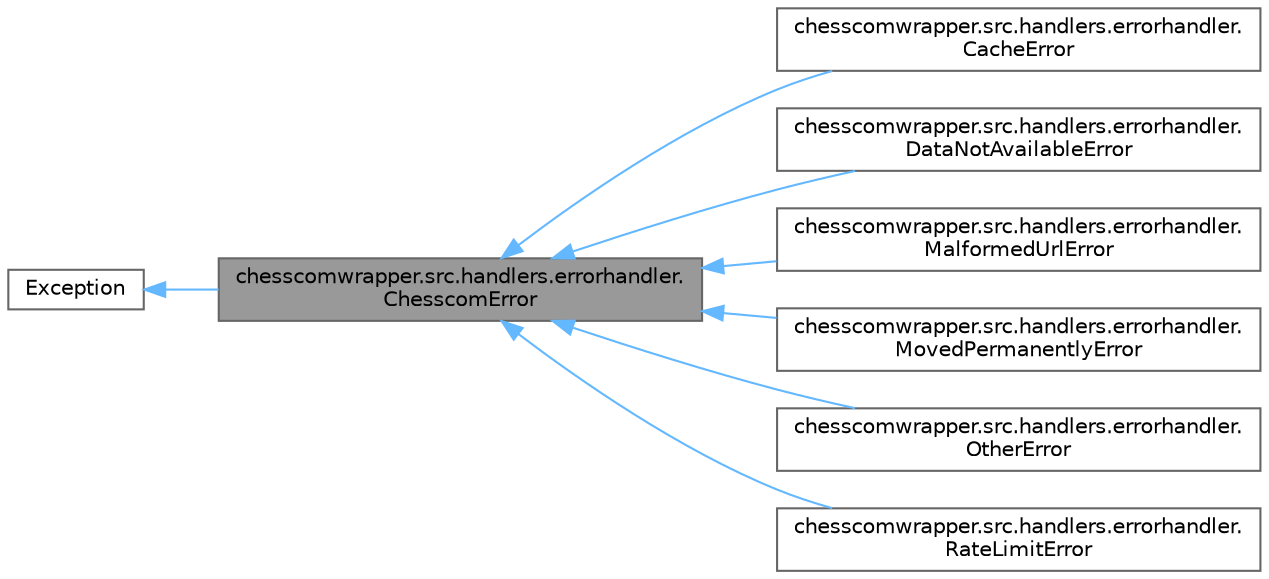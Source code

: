 digraph "chesscomwrapper.src.handlers.errorhandler.ChesscomError"
{
 // LATEX_PDF_SIZE
  bgcolor="transparent";
  edge [fontname=Helvetica,fontsize=10,labelfontname=Helvetica,labelfontsize=10];
  node [fontname=Helvetica,fontsize=10,shape=box,height=0.2,width=0.4];
  rankdir="LR";
  Node1 [label="chesscomwrapper.src.handlers.errorhandler.\lChesscomError",height=0.2,width=0.4,color="gray40", fillcolor="grey60", style="filled", fontcolor="black",tooltip="Base class for other exceptions."];
  Node2 -> Node1 [dir="back",color="steelblue1",style="solid"];
  Node2 [label="Exception",height=0.2,width=0.4,color="gray40", fillcolor="white", style="filled",tooltip=" "];
  Node1 -> Node3 [dir="back",color="steelblue1",style="solid"];
  Node3 [label="chesscomwrapper.src.handlers.errorhandler.\lCacheError",height=0.2,width=0.4,color="gray40", fillcolor="white", style="filled",URL="$classchesscomwrapper_1_1src_1_1handlers_1_1errorhandler_1_1_cache_error.html",tooltip="Raised when the cache is not available."];
  Node1 -> Node4 [dir="back",color="steelblue1",style="solid"];
  Node4 [label="chesscomwrapper.src.handlers.errorhandler.\lDataNotAvailableError",height=0.2,width=0.4,color="gray40", fillcolor="white", style="filled",URL="$classchesscomwrapper_1_1src_1_1handlers_1_1errorhandler_1_1_data_not_available_error.html",tooltip="Raised when the data requested is not available."];
  Node1 -> Node5 [dir="back",color="steelblue1",style="solid"];
  Node5 [label="chesscomwrapper.src.handlers.errorhandler.\lMalformedUrlError",height=0.2,width=0.4,color="gray40", fillcolor="white", style="filled",URL="$classchesscomwrapper_1_1src_1_1handlers_1_1errorhandler_1_1_malformed_url_error.html",tooltip="Raised when the URL is malformed."];
  Node1 -> Node6 [dir="back",color="steelblue1",style="solid"];
  Node6 [label="chesscomwrapper.src.handlers.errorhandler.\lMovedPermanentlyError",height=0.2,width=0.4,color="gray40", fillcolor="white", style="filled",URL="$classchesscomwrapper_1_1src_1_1handlers_1_1errorhandler_1_1_moved_permanently_error.html",tooltip="Raised wehn the URL you requested is bad, but we know where it should be; your client should remember..."];
  Node1 -> Node7 [dir="back",color="steelblue1",style="solid"];
  Node7 [label="chesscomwrapper.src.handlers.errorhandler.\lOtherError",height=0.2,width=0.4,color="gray40", fillcolor="white", style="filled",URL="$classchesscomwrapper_1_1src_1_1handlers_1_1errorhandler_1_1_other_error.html",tooltip="Raised when the data requested is not available."];
  Node1 -> Node8 [dir="back",color="steelblue1",style="solid"];
  Node8 [label="chesscomwrapper.src.handlers.errorhandler.\lRateLimitError",height=0.2,width=0.4,color="gray40", fillcolor="white", style="filled",URL="$classchesscomwrapper_1_1src_1_1handlers_1_1errorhandler_1_1_rate_limit_error.html",tooltip="Raised when the rate limit is exceeded."];
}
